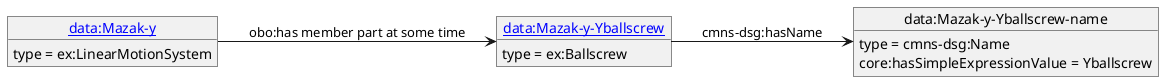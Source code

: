 @startuml
skinparam linetype polyline
left to right direction
object "[[./Mazak-y-Yballscrew.html data:Mazak-y-Yballscrew]]" as o1 {
 type = ex:Ballscrew
 }
object "data:Mazak-y-Yballscrew-name" as o2 {
 type = cmns-dsg:Name
 }
object "[[./Mazak-y.html data:Mazak-y]]" as o3 {
 type = ex:LinearMotionSystem
 }
o1 --> o2 : cmns-dsg:hasName
o2 : core:hasSimpleExpressionValue = Yballscrew
o3 --> o1 : obo:has member part at some time
@enduml

